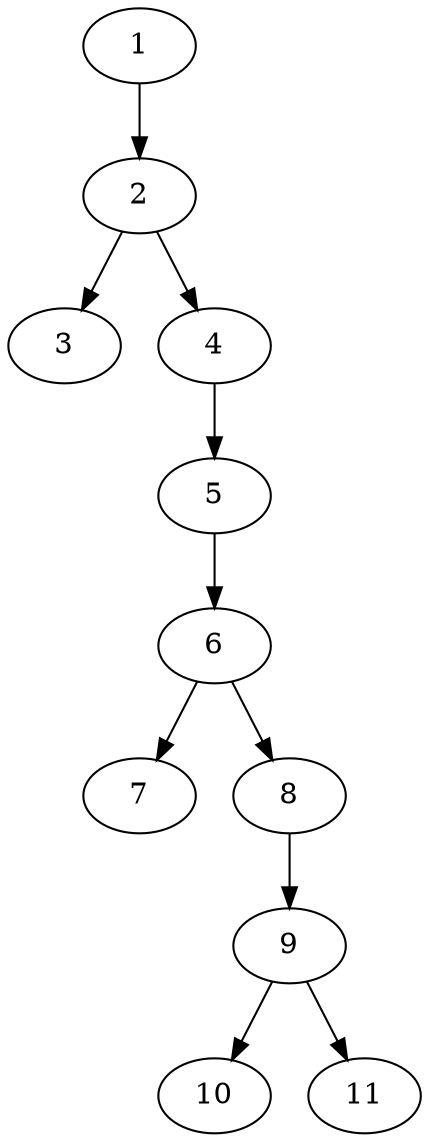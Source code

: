 // DAG (tier=1-easy, mode=data, n=11, ccr=0.348, fat=0.399, density=0.317, regular=0.626, jump=0.096, mindata=1048576, maxdata=8388608)
// DAG automatically generated by daggen at Sun Aug 24 16:33:33 2025
// /home/ermia/Project/Environments/daggen/bin/daggen --dot --ccr 0.348 --fat 0.399 --regular 0.626 --density 0.317 --jump 0.096 --mindata 1048576 --maxdata 8388608 -n 11 
digraph G {
  1 [size="547080107033123356672", alpha="0.19", expect_size="273540053516561678336"]
  1 -> 2 [size ="535127499210752"]
  2 [size="2040543522142634", alpha="0.12", expect_size="1020271761071317"]
  2 -> 3 [size ="53355606966272"]
  2 -> 4 [size ="53355606966272"]
  3 [size="3784771505767428", alpha="0.13", expect_size="1892385752883714"]
  4 [size="5931349859803493", alpha="0.14", expect_size="2965674929901746"]
  4 -> 5 [size ="532183567564800"]
  5 [size="8382828424913837", alpha="0.05", expect_size="4191414212456918"]
  5 -> 6 [size ="340811325636608"]
  6 [size="123104067094407282688", alpha="0.18", expect_size="61552033547203641344"]
  6 -> 7 [size ="197972524531712"]
  6 -> 8 [size ="197972524531712"]
  7 [size="523489905064419648", alpha="0.18", expect_size="261744952532209824"]
  8 [size="6483801451385585664", alpha="0.02", expect_size="3241900725692792832"]
  8 -> 9 [size ="27816968060928"]
  9 [size="293718195145153088", alpha="0.16", expect_size="146859097572576544"]
  9 -> 10 [size ="239027043172352"]
  9 -> 11 [size ="239027043172352"]
  10 [size="11769001130809780", alpha="0.07", expect_size="5884500565404890"]
  11 [size="319651814494553408", alpha="0.11", expect_size="159825907247276704"]
}